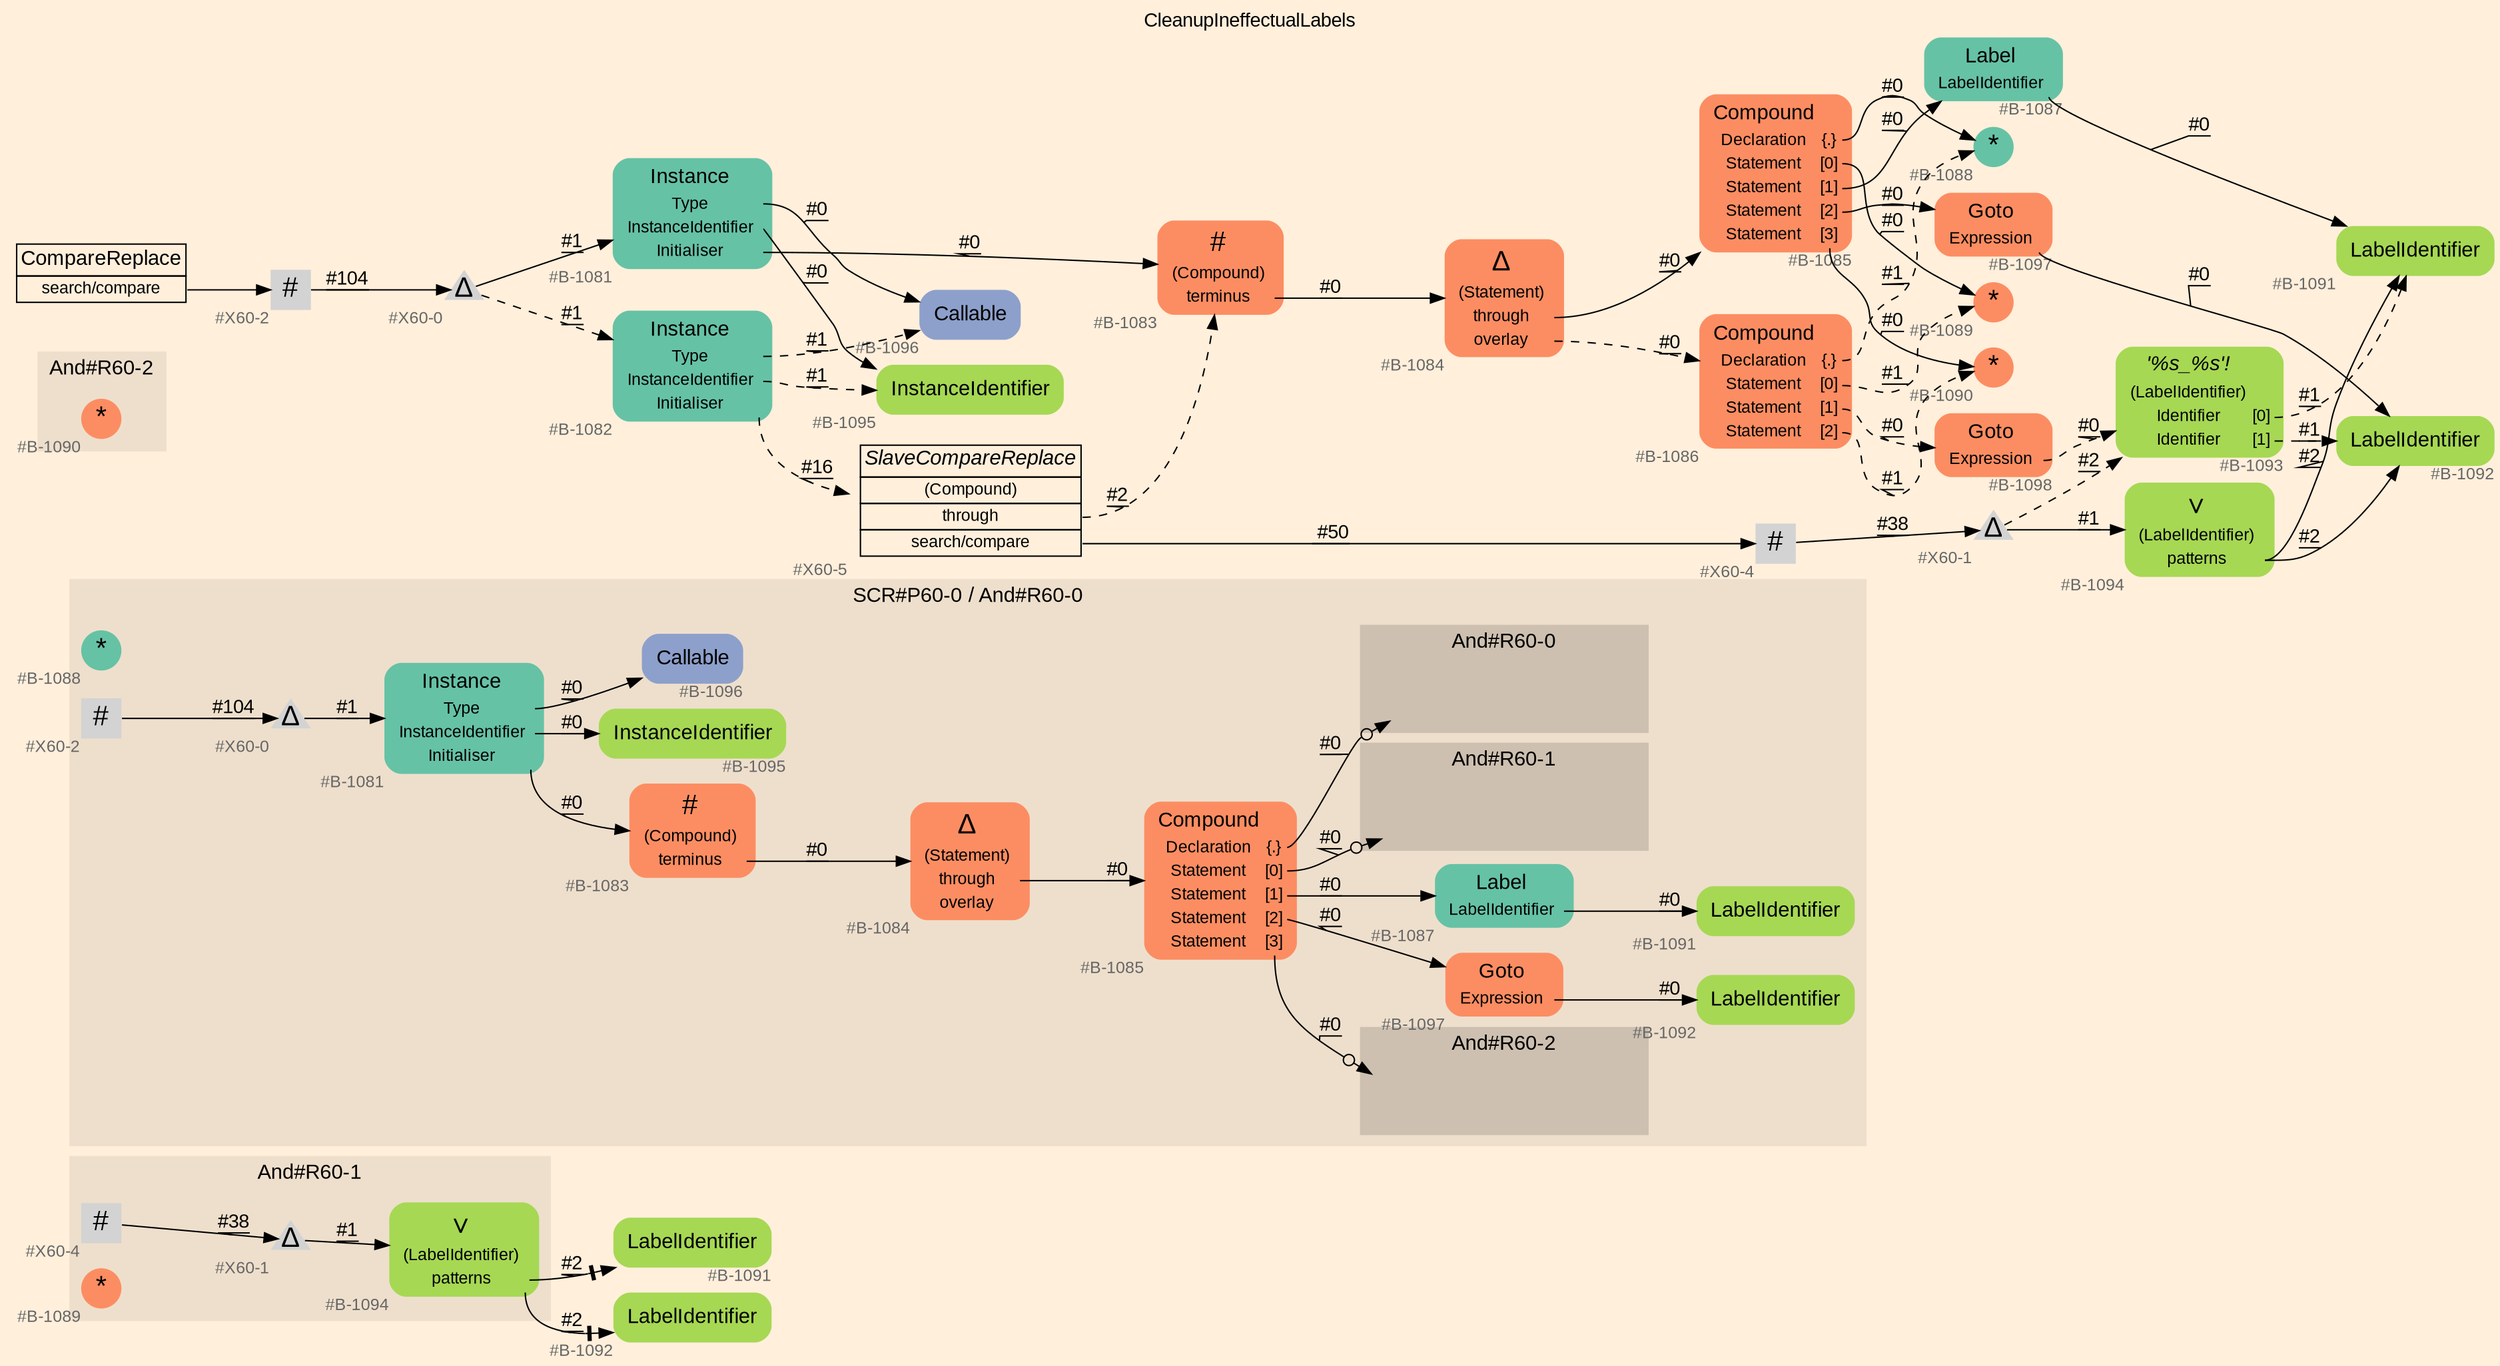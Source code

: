 digraph "CleanupIneffectualLabels" {
label = "CleanupIneffectualLabels"
labelloc = t
graph [
    rankdir = "LR"
    ranksep = 0.3
    bgcolor = antiquewhite1
    color = black
    fontcolor = black
    fontname = "Arial"
];
node [
    fontname = "Arial"
];
edge [
    fontname = "Arial"
];

// -------------------- figure And#R60-1 --------------------
// -------- region And#R60-1 ----------
subgraph "clusterAnd#R60-1" {
    label = "SCR#P60-1 / And#R60-1"
    style = "filled"
    color = antiquewhite2
    fontsize = "15"
    // -------- block And#R60-1/#X60-4 ----------
    "And#R60-1/#X60-4" [
        xlabel = "#X60-4"
        fontsize = "12"
        fontcolor = grey40
        shape = "square"
        label = <<FONT COLOR="black" POINT-SIZE="20">#</FONT>>
        style = "filled"
        penwidth = 0.0
        fixedsize = true
        width = 0.4
        height = 0.4
    ];
    
    // -------- block And#R60-1/#B-1094 ----------
    "And#R60-1/#B-1094" [
        fillcolor = "/set28/5"
        xlabel = "#B-1094"
        fontsize = "12"
        fontcolor = grey40
        shape = "plaintext"
        label = <<TABLE BORDER="0" CELLBORDER="0" CELLSPACING="0">
         <TR><TD><FONT COLOR="black" POINT-SIZE="20">∨</FONT></TD></TR>
         <TR><TD><FONT COLOR="black" POINT-SIZE="12">(LabelIdentifier)</FONT></TD><TD PORT="port0"></TD></TR>
         <TR><TD><FONT COLOR="black" POINT-SIZE="12">patterns</FONT></TD><TD PORT="port1"></TD></TR>
        </TABLE>>
        style = "rounded,filled"
    ];
    
    // -------- block And#R60-1/#X60-1 ----------
    "And#R60-1/#X60-1" [
        xlabel = "#X60-1"
        fontsize = "12"
        fontcolor = grey40
        shape = "triangle"
        label = <<FONT COLOR="black" POINT-SIZE="20">Δ</FONT>>
        style = "filled"
        penwidth = 0.0
        fixedsize = true
        width = 0.4
        height = 0.4
    ];
    
}

// -------- block And#R60-1/#B-1091 ----------
"And#R60-1/#B-1091" [
    fillcolor = "/set28/5"
    xlabel = "#B-1091"
    fontsize = "12"
    fontcolor = grey40
    shape = "plaintext"
    label = <<TABLE BORDER="0" CELLBORDER="0" CELLSPACING="0">
     <TR><TD><FONT COLOR="black" POINT-SIZE="15">LabelIdentifier</FONT></TD></TR>
    </TABLE>>
    style = "rounded,filled"
];

// -------- block And#R60-1/#B-1092 ----------
"And#R60-1/#B-1092" [
    fillcolor = "/set28/5"
    xlabel = "#B-1092"
    fontsize = "12"
    fontcolor = grey40
    shape = "plaintext"
    label = <<TABLE BORDER="0" CELLBORDER="0" CELLSPACING="0">
     <TR><TD><FONT COLOR="black" POINT-SIZE="15">LabelIdentifier</FONT></TD></TR>
    </TABLE>>
    style = "rounded,filled"
];

"And#R60-1/#X60-4" -> "And#R60-1/#X60-1" [
    label = "#38"
    decorate = true
    color = black
    fontcolor = black
];

"And#R60-1/#B-1094":port1 -> "And#R60-1/#B-1091" [
    arrowhead="normalnonetee"
    label = "#2"
    decorate = true
    color = black
    fontcolor = black
];

"And#R60-1/#B-1094":port1 -> "And#R60-1/#B-1092" [
    arrowhead="normalnonetee"
    label = "#2"
    decorate = true
    color = black
    fontcolor = black
];

"And#R60-1/#X60-1" -> "And#R60-1/#B-1094" [
    label = "#1"
    decorate = true
    color = black
    fontcolor = black
];


// -------------------- figure And#R60-1 --------------------
// -------- region And#R60-1 ----------
subgraph "clusterAnd#R60-1" {
    label = "And#R60-1"
    style = "filled"
    color = antiquewhite2
    fontsize = "15"
    // -------- block And#R60-1/#B-1089 ----------
    "And#R60-1/#B-1089" [
        fillcolor = "/set28/2"
        xlabel = "#B-1089"
        fontsize = "12"
        fontcolor = grey40
        shape = "circle"
        label = <<FONT COLOR="black" POINT-SIZE="20">*</FONT>>
        style = "filled"
        penwidth = 0.0
        fixedsize = true
        width = 0.4
        height = 0.4
    ];
    
}


// -------------------- figure And#R60-0 --------------------
// -------- region And#R60-0 ----------
subgraph "clusterAnd#R60-0" {
    label = "And#R60-0"
    style = "filled"
    color = antiquewhite2
    fontsize = "15"
    // -------- block And#R60-0/#B-1088 ----------
    "And#R60-0/#B-1088" [
        fillcolor = "/set28/1"
        xlabel = "#B-1088"
        fontsize = "12"
        fontcolor = grey40
        shape = "circle"
        label = <<FONT COLOR="black" POINT-SIZE="20">*</FONT>>
        style = "filled"
        penwidth = 0.0
        fixedsize = true
        width = 0.4
        height = 0.4
    ];
    
}


// -------------------- figure And#R60-2 --------------------
// -------- region And#R60-2 ----------
subgraph "clusterAnd#R60-2" {
    label = "And#R60-2"
    style = "filled"
    color = antiquewhite2
    fontsize = "15"
    // -------- block And#R60-2/#B-1090 ----------
    "And#R60-2/#B-1090" [
        fillcolor = "/set28/2"
        xlabel = "#B-1090"
        fontsize = "12"
        fontcolor = grey40
        shape = "circle"
        label = <<FONT COLOR="black" POINT-SIZE="20">*</FONT>>
        style = "filled"
        penwidth = 0.0
        fixedsize = true
        width = 0.4
        height = 0.4
    ];
    
}


// -------------------- figure And#R60-0 --------------------
// -------- region And#R60-0 ----------
subgraph "clusterAnd#R60-0" {
    label = "SCR#P60-0 / And#R60-0"
    style = "filled"
    color = antiquewhite2
    fontsize = "15"
    // -------- block And#R60-0/#B-1087 ----------
    "And#R60-0/#B-1087" [
        fillcolor = "/set28/1"
        xlabel = "#B-1087"
        fontsize = "12"
        fontcolor = grey40
        shape = "plaintext"
        label = <<TABLE BORDER="0" CELLBORDER="0" CELLSPACING="0">
         <TR><TD><FONT COLOR="black" POINT-SIZE="15">Label</FONT></TD></TR>
         <TR><TD><FONT COLOR="black" POINT-SIZE="12">LabelIdentifier</FONT></TD><TD PORT="port0"></TD></TR>
        </TABLE>>
        style = "rounded,filled"
    ];
    
    // -------- block And#R60-0/#B-1091 ----------
    "And#R60-0/#B-1091" [
        fillcolor = "/set28/5"
        xlabel = "#B-1091"
        fontsize = "12"
        fontcolor = grey40
        shape = "plaintext"
        label = <<TABLE BORDER="0" CELLBORDER="0" CELLSPACING="0">
         <TR><TD><FONT COLOR="black" POINT-SIZE="15">LabelIdentifier</FONT></TD></TR>
        </TABLE>>
        style = "rounded,filled"
    ];
    
    // -------- block And#R60-0/#B-1097 ----------
    "And#R60-0/#B-1097" [
        fillcolor = "/set28/2"
        xlabel = "#B-1097"
        fontsize = "12"
        fontcolor = grey40
        shape = "plaintext"
        label = <<TABLE BORDER="0" CELLBORDER="0" CELLSPACING="0">
         <TR><TD><FONT COLOR="black" POINT-SIZE="15">Goto</FONT></TD></TR>
         <TR><TD><FONT COLOR="black" POINT-SIZE="12">Expression</FONT></TD><TD PORT="port0"></TD></TR>
        </TABLE>>
        style = "rounded,filled"
    ];
    
    // -------- block And#R60-0/#B-1092 ----------
    "And#R60-0/#B-1092" [
        fillcolor = "/set28/5"
        xlabel = "#B-1092"
        fontsize = "12"
        fontcolor = grey40
        shape = "plaintext"
        label = <<TABLE BORDER="0" CELLBORDER="0" CELLSPACING="0">
         <TR><TD><FONT COLOR="black" POINT-SIZE="15">LabelIdentifier</FONT></TD></TR>
        </TABLE>>
        style = "rounded,filled"
    ];
    
    // -------- block And#R60-0/#B-1096 ----------
    "And#R60-0/#B-1096" [
        fillcolor = "/set28/3"
        xlabel = "#B-1096"
        fontsize = "12"
        fontcolor = grey40
        shape = "plaintext"
        label = <<TABLE BORDER="0" CELLBORDER="0" CELLSPACING="0">
         <TR><TD><FONT COLOR="black" POINT-SIZE="15">Callable</FONT></TD></TR>
        </TABLE>>
        style = "rounded,filled"
    ];
    
    // -------- block And#R60-0/#B-1085 ----------
    "And#R60-0/#B-1085" [
        fillcolor = "/set28/2"
        xlabel = "#B-1085"
        fontsize = "12"
        fontcolor = grey40
        shape = "plaintext"
        label = <<TABLE BORDER="0" CELLBORDER="0" CELLSPACING="0">
         <TR><TD><FONT COLOR="black" POINT-SIZE="15">Compound</FONT></TD></TR>
         <TR><TD><FONT COLOR="black" POINT-SIZE="12">Declaration</FONT></TD><TD PORT="port0"><FONT COLOR="black" POINT-SIZE="12">{.}</FONT></TD></TR>
         <TR><TD><FONT COLOR="black" POINT-SIZE="12">Statement</FONT></TD><TD PORT="port1"><FONT COLOR="black" POINT-SIZE="12">[0]</FONT></TD></TR>
         <TR><TD><FONT COLOR="black" POINT-SIZE="12">Statement</FONT></TD><TD PORT="port2"><FONT COLOR="black" POINT-SIZE="12">[1]</FONT></TD></TR>
         <TR><TD><FONT COLOR="black" POINT-SIZE="12">Statement</FONT></TD><TD PORT="port3"><FONT COLOR="black" POINT-SIZE="12">[2]</FONT></TD></TR>
         <TR><TD><FONT COLOR="black" POINT-SIZE="12">Statement</FONT></TD><TD PORT="port4"><FONT COLOR="black" POINT-SIZE="12">[3]</FONT></TD></TR>
        </TABLE>>
        style = "rounded,filled"
    ];
    
    // -------- block And#R60-0/#B-1083 ----------
    "And#R60-0/#B-1083" [
        fillcolor = "/set28/2"
        xlabel = "#B-1083"
        fontsize = "12"
        fontcolor = grey40
        shape = "plaintext"
        label = <<TABLE BORDER="0" CELLBORDER="0" CELLSPACING="0">
         <TR><TD><FONT COLOR="black" POINT-SIZE="20">#</FONT></TD></TR>
         <TR><TD><FONT COLOR="black" POINT-SIZE="12">(Compound)</FONT></TD><TD PORT="port0"></TD></TR>
         <TR><TD><FONT COLOR="black" POINT-SIZE="12">terminus</FONT></TD><TD PORT="port1"></TD></TR>
        </TABLE>>
        style = "rounded,filled"
    ];
    
    // -------- block And#R60-0/#X60-0 ----------
    "And#R60-0/#X60-0" [
        xlabel = "#X60-0"
        fontsize = "12"
        fontcolor = grey40
        shape = "triangle"
        label = <<FONT COLOR="black" POINT-SIZE="20">Δ</FONT>>
        style = "filled"
        penwidth = 0.0
        fixedsize = true
        width = 0.4
        height = 0.4
    ];
    
    // -------- block And#R60-0/#B-1095 ----------
    "And#R60-0/#B-1095" [
        fillcolor = "/set28/5"
        xlabel = "#B-1095"
        fontsize = "12"
        fontcolor = grey40
        shape = "plaintext"
        label = <<TABLE BORDER="0" CELLBORDER="0" CELLSPACING="0">
         <TR><TD><FONT COLOR="black" POINT-SIZE="15">InstanceIdentifier</FONT></TD></TR>
        </TABLE>>
        style = "rounded,filled"
    ];
    
    // -------- block And#R60-0/#B-1084 ----------
    "And#R60-0/#B-1084" [
        fillcolor = "/set28/2"
        xlabel = "#B-1084"
        fontsize = "12"
        fontcolor = grey40
        shape = "plaintext"
        label = <<TABLE BORDER="0" CELLBORDER="0" CELLSPACING="0">
         <TR><TD><FONT COLOR="black" POINT-SIZE="20">Δ</FONT></TD></TR>
         <TR><TD><FONT COLOR="black" POINT-SIZE="12">(Statement)</FONT></TD><TD PORT="port0"></TD></TR>
         <TR><TD><FONT COLOR="black" POINT-SIZE="12">through</FONT></TD><TD PORT="port1"></TD></TR>
         <TR><TD><FONT COLOR="black" POINT-SIZE="12">overlay</FONT></TD><TD PORT="port2"></TD></TR>
        </TABLE>>
        style = "rounded,filled"
    ];
    
    // -------- block And#R60-0/#X60-2 ----------
    "And#R60-0/#X60-2" [
        xlabel = "#X60-2"
        fontsize = "12"
        fontcolor = grey40
        shape = "square"
        label = <<FONT COLOR="black" POINT-SIZE="20">#</FONT>>
        style = "filled"
        penwidth = 0.0
        fixedsize = true
        width = 0.4
        height = 0.4
    ];
    
    // -------- block And#R60-0/#B-1081 ----------
    "And#R60-0/#B-1081" [
        fillcolor = "/set28/1"
        xlabel = "#B-1081"
        fontsize = "12"
        fontcolor = grey40
        shape = "plaintext"
        label = <<TABLE BORDER="0" CELLBORDER="0" CELLSPACING="0">
         <TR><TD><FONT COLOR="black" POINT-SIZE="15">Instance</FONT></TD></TR>
         <TR><TD><FONT COLOR="black" POINT-SIZE="12">Type</FONT></TD><TD PORT="port0"></TD></TR>
         <TR><TD><FONT COLOR="black" POINT-SIZE="12">InstanceIdentifier</FONT></TD><TD PORT="port1"></TD></TR>
         <TR><TD><FONT COLOR="black" POINT-SIZE="12">Initialiser</FONT></TD><TD PORT="port2"></TD></TR>
        </TABLE>>
        style = "rounded,filled"
    ];
    
    // -------- region And#R60-0/And#R60-0 ----------
    subgraph "clusterAnd#R60-0/And#R60-0" {
        label = "And#R60-0"
        style = "filled"
        color = antiquewhite3
        fontsize = "15"
        // -------- block And#R60-0/And#R60-0/#B-1088 ----------
        "And#R60-0/And#R60-0/#B-1088" [
            fillcolor = "/set28/1"
            xlabel = "#B-1088"
            fontsize = "12"
            fontcolor = grey40
            shape = "none"
            style = "invisible"
        ];
        
    }
    
    // -------- region And#R60-0/And#R60-1 ----------
    subgraph "clusterAnd#R60-0/And#R60-1" {
        label = "And#R60-1"
        style = "filled"
        color = antiquewhite3
        fontsize = "15"
        // -------- block And#R60-0/And#R60-1/#B-1089 ----------
        "And#R60-0/And#R60-1/#B-1089" [
            fillcolor = "/set28/2"
            xlabel = "#B-1089"
            fontsize = "12"
            fontcolor = grey40
            shape = "none"
            style = "invisible"
        ];
        
    }
    
    // -------- region And#R60-0/And#R60-2 ----------
    subgraph "clusterAnd#R60-0/And#R60-2" {
        label = "And#R60-2"
        style = "filled"
        color = antiquewhite3
        fontsize = "15"
        // -------- block And#R60-0/And#R60-2/#B-1090 ----------
        "And#R60-0/And#R60-2/#B-1090" [
            fillcolor = "/set28/2"
            xlabel = "#B-1090"
            fontsize = "12"
            fontcolor = grey40
            shape = "none"
            style = "invisible"
        ];
        
    }
    
}

"And#R60-0/#B-1087":port0 -> "And#R60-0/#B-1091" [
    label = "#0"
    decorate = true
    color = black
    fontcolor = black
];

"And#R60-0/#B-1097":port0 -> "And#R60-0/#B-1092" [
    label = "#0"
    decorate = true
    color = black
    fontcolor = black
];

"And#R60-0/#B-1085":port0 -> "And#R60-0/And#R60-0/#B-1088" [
    arrowhead="normalnoneodot"
    label = "#0"
    decorate = true
    color = black
    fontcolor = black
];

"And#R60-0/#B-1085":port1 -> "And#R60-0/And#R60-1/#B-1089" [
    arrowhead="normalnoneodot"
    label = "#0"
    decorate = true
    color = black
    fontcolor = black
];

"And#R60-0/#B-1085":port2 -> "And#R60-0/#B-1087" [
    label = "#0"
    decorate = true
    color = black
    fontcolor = black
];

"And#R60-0/#B-1085":port3 -> "And#R60-0/#B-1097" [
    label = "#0"
    decorate = true
    color = black
    fontcolor = black
];

"And#R60-0/#B-1085":port4 -> "And#R60-0/And#R60-2/#B-1090" [
    arrowhead="normalnoneodot"
    label = "#0"
    decorate = true
    color = black
    fontcolor = black
];

"And#R60-0/#B-1083":port1 -> "And#R60-0/#B-1084" [
    label = "#0"
    decorate = true
    color = black
    fontcolor = black
];

"And#R60-0/#X60-0" -> "And#R60-0/#B-1081" [
    label = "#1"
    decorate = true
    color = black
    fontcolor = black
];

"And#R60-0/#B-1084":port1 -> "And#R60-0/#B-1085" [
    label = "#0"
    decorate = true
    color = black
    fontcolor = black
];

"And#R60-0/#X60-2" -> "And#R60-0/#X60-0" [
    label = "#104"
    decorate = true
    color = black
    fontcolor = black
];

"And#R60-0/#B-1081":port0 -> "And#R60-0/#B-1096" [
    label = "#0"
    decorate = true
    color = black
    fontcolor = black
];

"And#R60-0/#B-1081":port1 -> "And#R60-0/#B-1095" [
    label = "#0"
    decorate = true
    color = black
    fontcolor = black
];

"And#R60-0/#B-1081":port2 -> "And#R60-0/#B-1083" [
    label = "#0"
    decorate = true
    color = black
    fontcolor = black
];


// -------------------- transformation figure --------------------
// -------- block CR#X60-3 ----------
"CR#X60-3" [
    fillcolor = antiquewhite1
    fontsize = "12"
    fontcolor = grey40
    shape = "plaintext"
    label = <<TABLE BORDER="0" CELLBORDER="1" CELLSPACING="0">
     <TR><TD><FONT COLOR="black" POINT-SIZE="15">CompareReplace</FONT></TD></TR>
     <TR><TD PORT="port0"><FONT COLOR="black" POINT-SIZE="12">search/compare</FONT></TD></TR>
    </TABLE>>
    style = "filled"
    color = black
];

// -------- block #X60-2 ----------
"#X60-2" [
    xlabel = "#X60-2"
    fontsize = "12"
    fontcolor = grey40
    shape = "square"
    label = <<FONT COLOR="black" POINT-SIZE="20">#</FONT>>
    style = "filled"
    penwidth = 0.0
    fixedsize = true
    width = 0.4
    height = 0.4
];

// -------- block #X60-0 ----------
"#X60-0" [
    xlabel = "#X60-0"
    fontsize = "12"
    fontcolor = grey40
    shape = "triangle"
    label = <<FONT COLOR="black" POINT-SIZE="20">Δ</FONT>>
    style = "filled"
    penwidth = 0.0
    fixedsize = true
    width = 0.4
    height = 0.4
];

// -------- block #B-1081 ----------
"#B-1081" [
    fillcolor = "/set28/1"
    xlabel = "#B-1081"
    fontsize = "12"
    fontcolor = grey40
    shape = "plaintext"
    label = <<TABLE BORDER="0" CELLBORDER="0" CELLSPACING="0">
     <TR><TD><FONT COLOR="black" POINT-SIZE="15">Instance</FONT></TD></TR>
     <TR><TD><FONT COLOR="black" POINT-SIZE="12">Type</FONT></TD><TD PORT="port0"></TD></TR>
     <TR><TD><FONT COLOR="black" POINT-SIZE="12">InstanceIdentifier</FONT></TD><TD PORT="port1"></TD></TR>
     <TR><TD><FONT COLOR="black" POINT-SIZE="12">Initialiser</FONT></TD><TD PORT="port2"></TD></TR>
    </TABLE>>
    style = "rounded,filled"
];

// -------- block #B-1096 ----------
"#B-1096" [
    fillcolor = "/set28/3"
    xlabel = "#B-1096"
    fontsize = "12"
    fontcolor = grey40
    shape = "plaintext"
    label = <<TABLE BORDER="0" CELLBORDER="0" CELLSPACING="0">
     <TR><TD><FONT COLOR="black" POINT-SIZE="15">Callable</FONT></TD></TR>
    </TABLE>>
    style = "rounded,filled"
];

// -------- block #B-1095 ----------
"#B-1095" [
    fillcolor = "/set28/5"
    xlabel = "#B-1095"
    fontsize = "12"
    fontcolor = grey40
    shape = "plaintext"
    label = <<TABLE BORDER="0" CELLBORDER="0" CELLSPACING="0">
     <TR><TD><FONT COLOR="black" POINT-SIZE="15">InstanceIdentifier</FONT></TD></TR>
    </TABLE>>
    style = "rounded,filled"
];

// -------- block #B-1083 ----------
"#B-1083" [
    fillcolor = "/set28/2"
    xlabel = "#B-1083"
    fontsize = "12"
    fontcolor = grey40
    shape = "plaintext"
    label = <<TABLE BORDER="0" CELLBORDER="0" CELLSPACING="0">
     <TR><TD><FONT COLOR="black" POINT-SIZE="20">#</FONT></TD></TR>
     <TR><TD><FONT COLOR="black" POINT-SIZE="12">(Compound)</FONT></TD><TD PORT="port0"></TD></TR>
     <TR><TD><FONT COLOR="black" POINT-SIZE="12">terminus</FONT></TD><TD PORT="port1"></TD></TR>
    </TABLE>>
    style = "rounded,filled"
];

// -------- block #B-1084 ----------
"#B-1084" [
    fillcolor = "/set28/2"
    xlabel = "#B-1084"
    fontsize = "12"
    fontcolor = grey40
    shape = "plaintext"
    label = <<TABLE BORDER="0" CELLBORDER="0" CELLSPACING="0">
     <TR><TD><FONT COLOR="black" POINT-SIZE="20">Δ</FONT></TD></TR>
     <TR><TD><FONT COLOR="black" POINT-SIZE="12">(Statement)</FONT></TD><TD PORT="port0"></TD></TR>
     <TR><TD><FONT COLOR="black" POINT-SIZE="12">through</FONT></TD><TD PORT="port1"></TD></TR>
     <TR><TD><FONT COLOR="black" POINT-SIZE="12">overlay</FONT></TD><TD PORT="port2"></TD></TR>
    </TABLE>>
    style = "rounded,filled"
];

// -------- block #B-1085 ----------
"#B-1085" [
    fillcolor = "/set28/2"
    xlabel = "#B-1085"
    fontsize = "12"
    fontcolor = grey40
    shape = "plaintext"
    label = <<TABLE BORDER="0" CELLBORDER="0" CELLSPACING="0">
     <TR><TD><FONT COLOR="black" POINT-SIZE="15">Compound</FONT></TD></TR>
     <TR><TD><FONT COLOR="black" POINT-SIZE="12">Declaration</FONT></TD><TD PORT="port0"><FONT COLOR="black" POINT-SIZE="12">{.}</FONT></TD></TR>
     <TR><TD><FONT COLOR="black" POINT-SIZE="12">Statement</FONT></TD><TD PORT="port1"><FONT COLOR="black" POINT-SIZE="12">[0]</FONT></TD></TR>
     <TR><TD><FONT COLOR="black" POINT-SIZE="12">Statement</FONT></TD><TD PORT="port2"><FONT COLOR="black" POINT-SIZE="12">[1]</FONT></TD></TR>
     <TR><TD><FONT COLOR="black" POINT-SIZE="12">Statement</FONT></TD><TD PORT="port3"><FONT COLOR="black" POINT-SIZE="12">[2]</FONT></TD></TR>
     <TR><TD><FONT COLOR="black" POINT-SIZE="12">Statement</FONT></TD><TD PORT="port4"><FONT COLOR="black" POINT-SIZE="12">[3]</FONT></TD></TR>
    </TABLE>>
    style = "rounded,filled"
];

// -------- block #B-1088 ----------
"#B-1088" [
    fillcolor = "/set28/1"
    xlabel = "#B-1088"
    fontsize = "12"
    fontcolor = grey40
    shape = "circle"
    label = <<FONT COLOR="black" POINT-SIZE="20">*</FONT>>
    style = "filled"
    penwidth = 0.0
    fixedsize = true
    width = 0.4
    height = 0.4
];

// -------- block #B-1089 ----------
"#B-1089" [
    fillcolor = "/set28/2"
    xlabel = "#B-1089"
    fontsize = "12"
    fontcolor = grey40
    shape = "circle"
    label = <<FONT COLOR="black" POINT-SIZE="20">*</FONT>>
    style = "filled"
    penwidth = 0.0
    fixedsize = true
    width = 0.4
    height = 0.4
];

// -------- block #B-1087 ----------
"#B-1087" [
    fillcolor = "/set28/1"
    xlabel = "#B-1087"
    fontsize = "12"
    fontcolor = grey40
    shape = "plaintext"
    label = <<TABLE BORDER="0" CELLBORDER="0" CELLSPACING="0">
     <TR><TD><FONT COLOR="black" POINT-SIZE="15">Label</FONT></TD></TR>
     <TR><TD><FONT COLOR="black" POINT-SIZE="12">LabelIdentifier</FONT></TD><TD PORT="port0"></TD></TR>
    </TABLE>>
    style = "rounded,filled"
];

// -------- block #B-1091 ----------
"#B-1091" [
    fillcolor = "/set28/5"
    xlabel = "#B-1091"
    fontsize = "12"
    fontcolor = grey40
    shape = "plaintext"
    label = <<TABLE BORDER="0" CELLBORDER="0" CELLSPACING="0">
     <TR><TD><FONT COLOR="black" POINT-SIZE="15">LabelIdentifier</FONT></TD></TR>
    </TABLE>>
    style = "rounded,filled"
];

// -------- block #B-1097 ----------
"#B-1097" [
    fillcolor = "/set28/2"
    xlabel = "#B-1097"
    fontsize = "12"
    fontcolor = grey40
    shape = "plaintext"
    label = <<TABLE BORDER="0" CELLBORDER="0" CELLSPACING="0">
     <TR><TD><FONT COLOR="black" POINT-SIZE="15">Goto</FONT></TD></TR>
     <TR><TD><FONT COLOR="black" POINT-SIZE="12">Expression</FONT></TD><TD PORT="port0"></TD></TR>
    </TABLE>>
    style = "rounded,filled"
];

// -------- block #B-1092 ----------
"#B-1092" [
    fillcolor = "/set28/5"
    xlabel = "#B-1092"
    fontsize = "12"
    fontcolor = grey40
    shape = "plaintext"
    label = <<TABLE BORDER="0" CELLBORDER="0" CELLSPACING="0">
     <TR><TD><FONT COLOR="black" POINT-SIZE="15">LabelIdentifier</FONT></TD></TR>
    </TABLE>>
    style = "rounded,filled"
];

// -------- block #B-1090 ----------
"#B-1090" [
    fillcolor = "/set28/2"
    xlabel = "#B-1090"
    fontsize = "12"
    fontcolor = grey40
    shape = "circle"
    label = <<FONT COLOR="black" POINT-SIZE="20">*</FONT>>
    style = "filled"
    penwidth = 0.0
    fixedsize = true
    width = 0.4
    height = 0.4
];

// -------- block #B-1086 ----------
"#B-1086" [
    fillcolor = "/set28/2"
    xlabel = "#B-1086"
    fontsize = "12"
    fontcolor = grey40
    shape = "plaintext"
    label = <<TABLE BORDER="0" CELLBORDER="0" CELLSPACING="0">
     <TR><TD><FONT COLOR="black" POINT-SIZE="15">Compound</FONT></TD></TR>
     <TR><TD><FONT COLOR="black" POINT-SIZE="12">Declaration</FONT></TD><TD PORT="port0"><FONT COLOR="black" POINT-SIZE="12">{.}</FONT></TD></TR>
     <TR><TD><FONT COLOR="black" POINT-SIZE="12">Statement</FONT></TD><TD PORT="port1"><FONT COLOR="black" POINT-SIZE="12">[0]</FONT></TD></TR>
     <TR><TD><FONT COLOR="black" POINT-SIZE="12">Statement</FONT></TD><TD PORT="port2"><FONT COLOR="black" POINT-SIZE="12">[1]</FONT></TD></TR>
     <TR><TD><FONT COLOR="black" POINT-SIZE="12">Statement</FONT></TD><TD PORT="port3"><FONT COLOR="black" POINT-SIZE="12">[2]</FONT></TD></TR>
    </TABLE>>
    style = "rounded,filled"
];

// -------- block #B-1098 ----------
"#B-1098" [
    fillcolor = "/set28/2"
    xlabel = "#B-1098"
    fontsize = "12"
    fontcolor = grey40
    shape = "plaintext"
    label = <<TABLE BORDER="0" CELLBORDER="0" CELLSPACING="0">
     <TR><TD><FONT COLOR="black" POINT-SIZE="15">Goto</FONT></TD></TR>
     <TR><TD><FONT COLOR="black" POINT-SIZE="12">Expression</FONT></TD><TD PORT="port0"></TD></TR>
    </TABLE>>
    style = "rounded,filled"
];

// -------- block #B-1093 ----------
"#B-1093" [
    fillcolor = "/set28/5"
    xlabel = "#B-1093"
    fontsize = "12"
    fontcolor = grey40
    shape = "plaintext"
    label = <<TABLE BORDER="0" CELLBORDER="0" CELLSPACING="0">
     <TR><TD><FONT COLOR="black" POINT-SIZE="15"><I>'%s_%s'!</I></FONT></TD></TR>
     <TR><TD><FONT COLOR="black" POINT-SIZE="12">(LabelIdentifier)</FONT></TD><TD PORT="port0"></TD></TR>
     <TR><TD><FONT COLOR="black" POINT-SIZE="12">Identifier</FONT></TD><TD PORT="port1"><FONT COLOR="black" POINT-SIZE="12">[0]</FONT></TD></TR>
     <TR><TD><FONT COLOR="black" POINT-SIZE="12">Identifier</FONT></TD><TD PORT="port2"><FONT COLOR="black" POINT-SIZE="12">[1]</FONT></TD></TR>
    </TABLE>>
    style = "rounded,filled"
];

// -------- block #B-1082 ----------
"#B-1082" [
    fillcolor = "/set28/1"
    xlabel = "#B-1082"
    fontsize = "12"
    fontcolor = grey40
    shape = "plaintext"
    label = <<TABLE BORDER="0" CELLBORDER="0" CELLSPACING="0">
     <TR><TD><FONT COLOR="black" POINT-SIZE="15">Instance</FONT></TD></TR>
     <TR><TD><FONT COLOR="black" POINT-SIZE="12">Type</FONT></TD><TD PORT="port0"></TD></TR>
     <TR><TD><FONT COLOR="black" POINT-SIZE="12">InstanceIdentifier</FONT></TD><TD PORT="port1"></TD></TR>
     <TR><TD><FONT COLOR="black" POINT-SIZE="12">Initialiser</FONT></TD><TD PORT="port2"></TD></TR>
    </TABLE>>
    style = "rounded,filled"
];

// -------- block #X60-5 ----------
"#X60-5" [
    fillcolor = antiquewhite1
    xlabel = "#X60-5"
    fontsize = "12"
    fontcolor = grey40
    shape = "plaintext"
    label = <<TABLE BORDER="0" CELLBORDER="1" CELLSPACING="0">
     <TR><TD><FONT COLOR="black" POINT-SIZE="15"><I>SlaveCompareReplace</I></FONT></TD></TR>
     <TR><TD PORT="port0"><FONT COLOR="black" POINT-SIZE="12">(Compound)</FONT></TD></TR>
     <TR><TD PORT="port1"><FONT COLOR="black" POINT-SIZE="12">through</FONT></TD></TR>
     <TR><TD PORT="port2"><FONT COLOR="black" POINT-SIZE="12">search/compare</FONT></TD></TR>
    </TABLE>>
    style = "filled"
    color = black
];

// -------- block #X60-4 ----------
"#X60-4" [
    xlabel = "#X60-4"
    fontsize = "12"
    fontcolor = grey40
    shape = "square"
    label = <<FONT COLOR="black" POINT-SIZE="20">#</FONT>>
    style = "filled"
    penwidth = 0.0
    fixedsize = true
    width = 0.4
    height = 0.4
];

// -------- block #X60-1 ----------
"#X60-1" [
    xlabel = "#X60-1"
    fontsize = "12"
    fontcolor = grey40
    shape = "triangle"
    label = <<FONT COLOR="black" POINT-SIZE="20">Δ</FONT>>
    style = "filled"
    penwidth = 0.0
    fixedsize = true
    width = 0.4
    height = 0.4
];

// -------- block #B-1094 ----------
"#B-1094" [
    fillcolor = "/set28/5"
    xlabel = "#B-1094"
    fontsize = "12"
    fontcolor = grey40
    shape = "plaintext"
    label = <<TABLE BORDER="0" CELLBORDER="0" CELLSPACING="0">
     <TR><TD><FONT COLOR="black" POINT-SIZE="20">∨</FONT></TD></TR>
     <TR><TD><FONT COLOR="black" POINT-SIZE="12">(LabelIdentifier)</FONT></TD><TD PORT="port0"></TD></TR>
     <TR><TD><FONT COLOR="black" POINT-SIZE="12">patterns</FONT></TD><TD PORT="port1"></TD></TR>
    </TABLE>>
    style = "rounded,filled"
];

"CR#X60-3":port0 -> "#X60-2" [
    label = ""
    decorate = true
    color = black
    fontcolor = black
];

"#X60-2" -> "#X60-0" [
    label = "#104"
    decorate = true
    color = black
    fontcolor = black
];

"#X60-0" -> "#B-1081" [
    label = "#1"
    decorate = true
    color = black
    fontcolor = black
];

"#X60-0" -> "#B-1082" [
    style="dashed"
    label = "#1"
    decorate = true
    color = black
    fontcolor = black
];

"#B-1081":port0 -> "#B-1096" [
    label = "#0"
    decorate = true
    color = black
    fontcolor = black
];

"#B-1081":port1 -> "#B-1095" [
    label = "#0"
    decorate = true
    color = black
    fontcolor = black
];

"#B-1081":port2 -> "#B-1083" [
    label = "#0"
    decorate = true
    color = black
    fontcolor = black
];

"#B-1083":port1 -> "#B-1084" [
    label = "#0"
    decorate = true
    color = black
    fontcolor = black
];

"#B-1084":port1 -> "#B-1085" [
    label = "#0"
    decorate = true
    color = black
    fontcolor = black
];

"#B-1084":port2 -> "#B-1086" [
    style="dashed"
    label = "#0"
    decorate = true
    color = black
    fontcolor = black
];

"#B-1085":port0 -> "#B-1088" [
    label = "#0"
    decorate = true
    color = black
    fontcolor = black
];

"#B-1085":port1 -> "#B-1089" [
    label = "#0"
    decorate = true
    color = black
    fontcolor = black
];

"#B-1085":port2 -> "#B-1087" [
    label = "#0"
    decorate = true
    color = black
    fontcolor = black
];

"#B-1085":port3 -> "#B-1097" [
    label = "#0"
    decorate = true
    color = black
    fontcolor = black
];

"#B-1085":port4 -> "#B-1090" [
    label = "#0"
    decorate = true
    color = black
    fontcolor = black
];

"#B-1087":port0 -> "#B-1091" [
    label = "#0"
    decorate = true
    color = black
    fontcolor = black
];

"#B-1097":port0 -> "#B-1092" [
    label = "#0"
    decorate = true
    color = black
    fontcolor = black
];

"#B-1086":port0 -> "#B-1088" [
    style="dashed"
    label = "#1"
    decorate = true
    color = black
    fontcolor = black
];

"#B-1086":port1 -> "#B-1089" [
    style="dashed"
    label = "#1"
    decorate = true
    color = black
    fontcolor = black
];

"#B-1086":port2 -> "#B-1098" [
    style="dashed"
    label = "#0"
    decorate = true
    color = black
    fontcolor = black
];

"#B-1086":port3 -> "#B-1090" [
    style="dashed"
    label = "#1"
    decorate = true
    color = black
    fontcolor = black
];

"#B-1098":port0 -> "#B-1093" [
    style="dashed"
    label = "#0"
    decorate = true
    color = black
    fontcolor = black
];

"#B-1093":port1 -> "#B-1091" [
    style="dashed"
    label = "#1"
    decorate = true
    color = black
    fontcolor = black
];

"#B-1093":port2 -> "#B-1092" [
    style="dashed"
    label = "#1"
    decorate = true
    color = black
    fontcolor = black
];

"#B-1082":port0 -> "#B-1096" [
    style="dashed"
    label = "#1"
    decorate = true
    color = black
    fontcolor = black
];

"#B-1082":port1 -> "#B-1095" [
    style="dashed"
    label = "#1"
    decorate = true
    color = black
    fontcolor = black
];

"#B-1082":port2 -> "#X60-5" [
    style="dashed"
    label = "#16"
    decorate = true
    color = black
    fontcolor = black
];

"#X60-5":port1 -> "#B-1083" [
    style="dashed"
    label = "#2"
    decorate = true
    color = black
    fontcolor = black
];

"#X60-5":port2 -> "#X60-4" [
    label = " #50"
    decorate = true
    color = black
    fontcolor = black
];

"#X60-4" -> "#X60-1" [
    label = "#38"
    decorate = true
    color = black
    fontcolor = black
];

"#X60-1" -> "#B-1094" [
    label = "#1"
    decorate = true
    color = black
    fontcolor = black
];

"#X60-1" -> "#B-1093" [
    style="dashed"
    label = "#2"
    decorate = true
    color = black
    fontcolor = black
];

"#B-1094":port1 -> "#B-1091" [
    label = "#2"
    decorate = true
    color = black
    fontcolor = black
];

"#B-1094":port1 -> "#B-1092" [
    label = "#2"
    decorate = true
    color = black
    fontcolor = black
];


}
